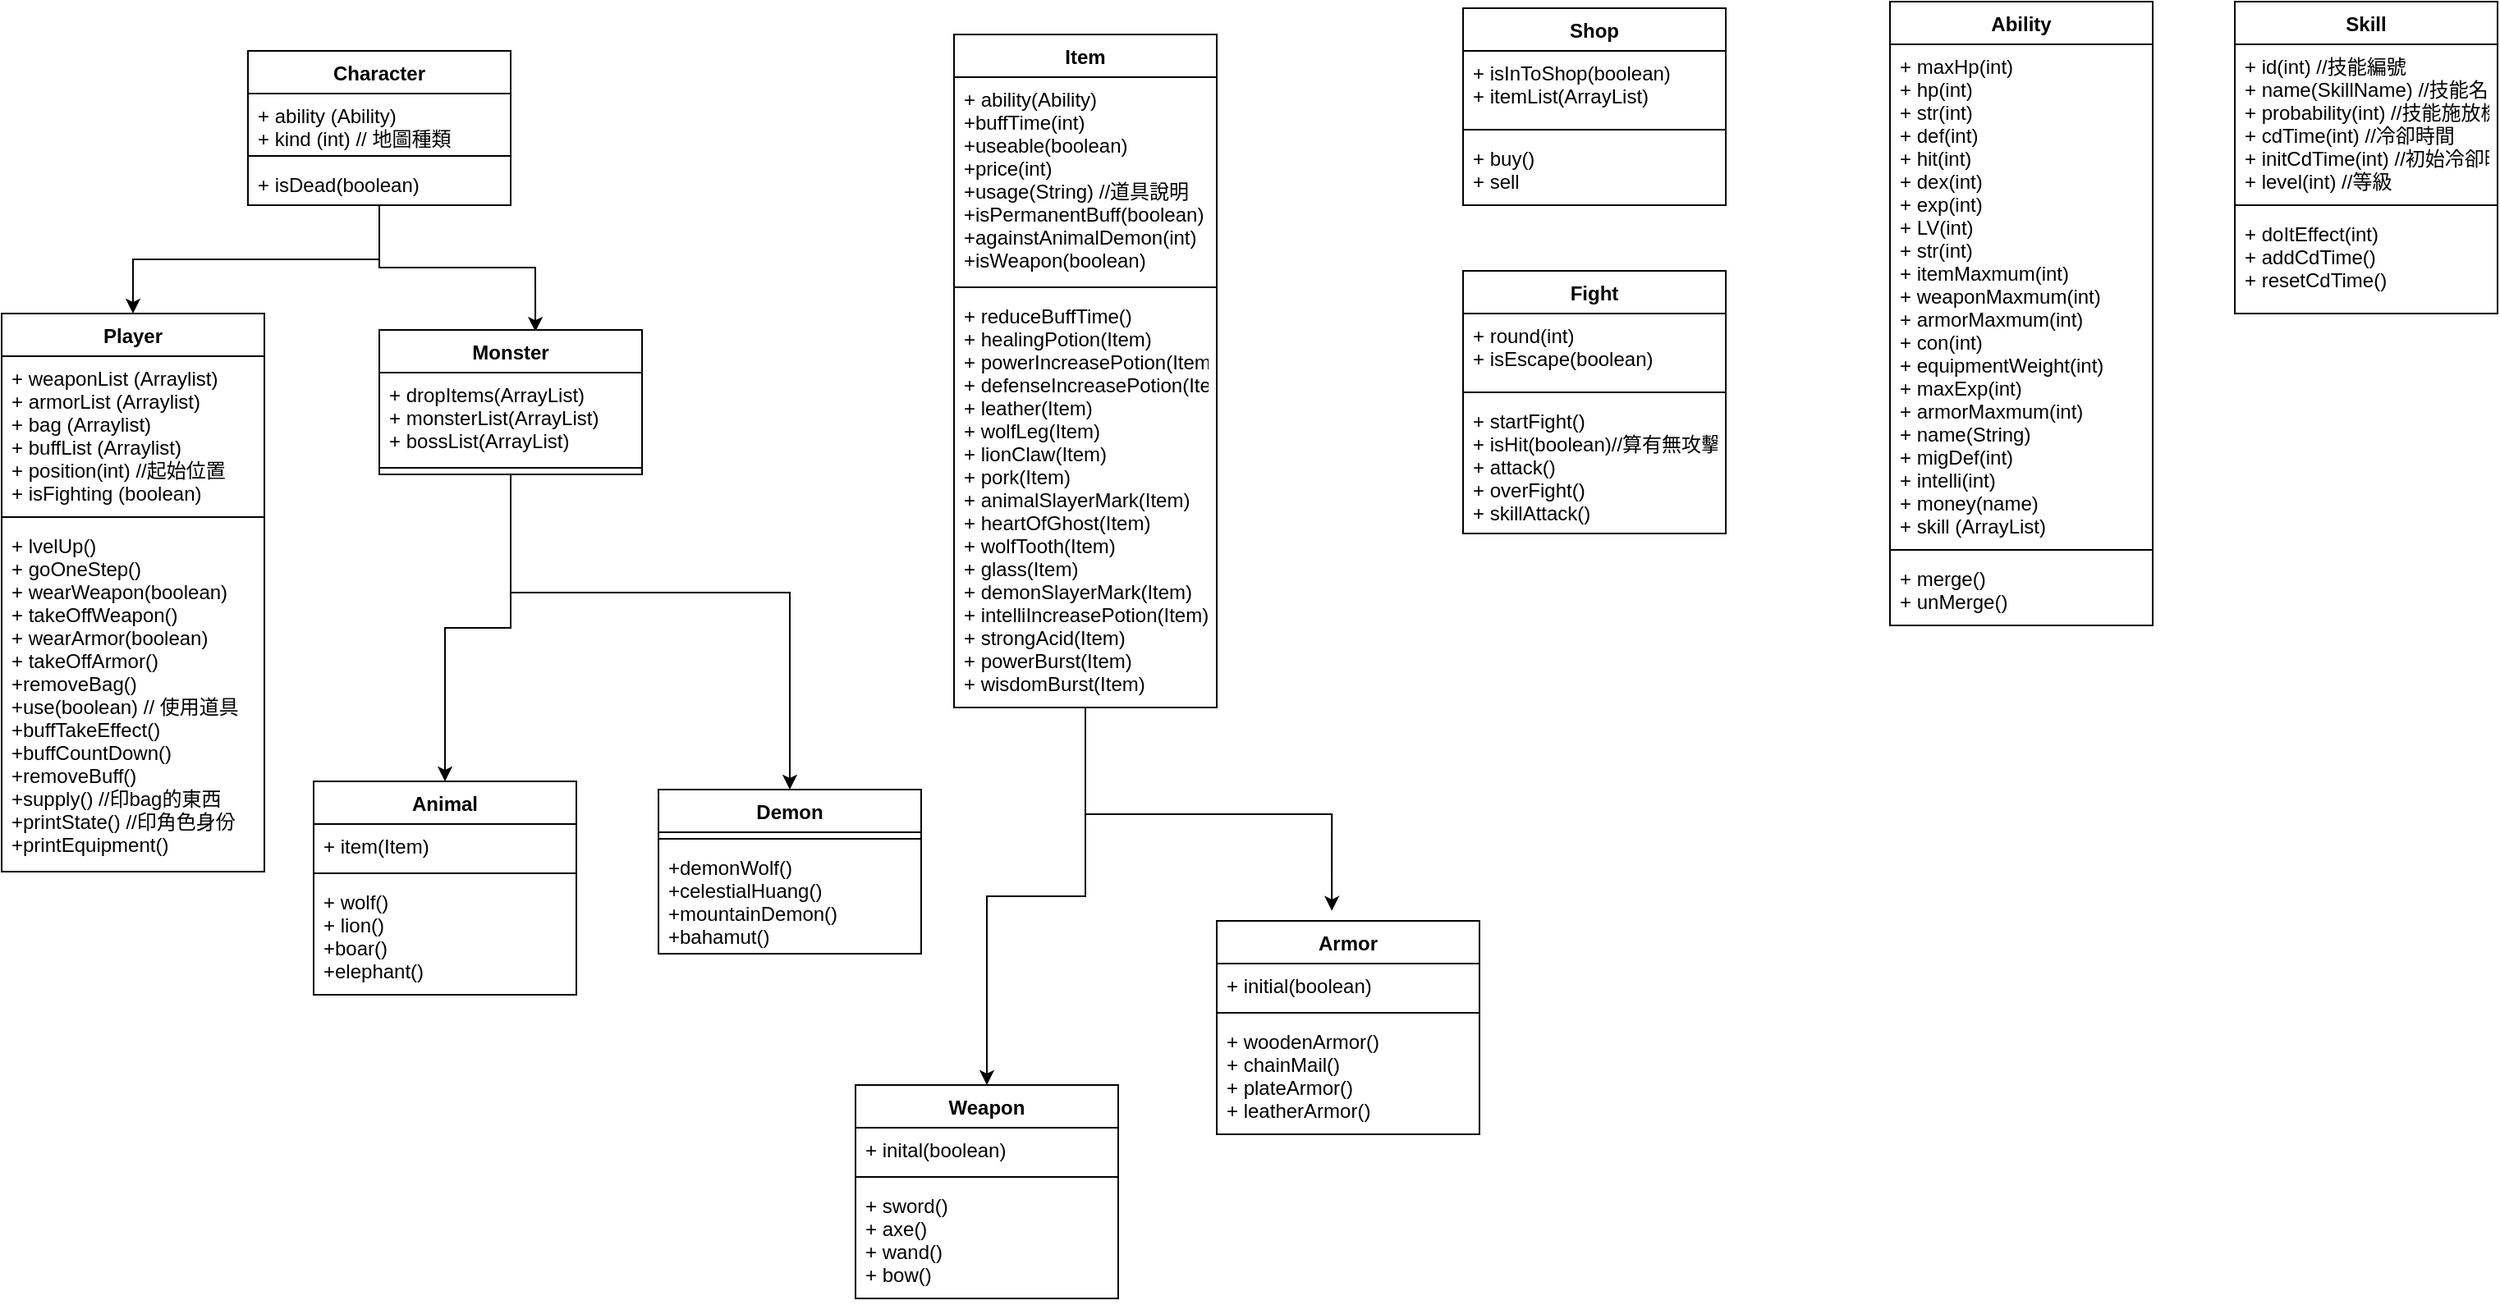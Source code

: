 <mxfile version="15.1.1" type="device"><diagram id="K9MH_63w6yhMrczdNriv" name="Page-1"><mxGraphModel dx="1577" dy="928" grid="1" gridSize="10" guides="1" tooltips="1" connect="1" arrows="1" fold="1" page="1" pageScale="1" pageWidth="827" pageHeight="1169" math="0" shadow="0"><root><mxCell id="0"/><mxCell id="1" parent="0"/><mxCell id="Nl6yeCrihRTTIUer6szX-9" value="" style="edgeStyle=orthogonalEdgeStyle;rounded=0;orthogonalLoop=1;jettySize=auto;html=1;" edge="1" parent="1" source="Nl6yeCrihRTTIUer6szX-1" target="Nl6yeCrihRTTIUer6szX-5"><mxGeometry relative="1" as="geometry"/></mxCell><mxCell id="Nl6yeCrihRTTIUer6szX-14" style="edgeStyle=orthogonalEdgeStyle;rounded=0;orthogonalLoop=1;jettySize=auto;html=1;entryX=0.594;entryY=0.012;entryDx=0;entryDy=0;entryPerimeter=0;" edge="1" parent="1" source="Nl6yeCrihRTTIUer6szX-1" target="Nl6yeCrihRTTIUer6szX-10"><mxGeometry relative="1" as="geometry"/></mxCell><mxCell id="Nl6yeCrihRTTIUer6szX-1" value="Character" style="swimlane;fontStyle=1;align=center;verticalAlign=top;childLayout=stackLayout;horizontal=1;startSize=26;horizontalStack=0;resizeParent=1;resizeParentMax=0;resizeLast=0;collapsible=1;marginBottom=0;" vertex="1" parent="1"><mxGeometry x="180" y="80" width="160" height="94" as="geometry"/></mxCell><mxCell id="Nl6yeCrihRTTIUer6szX-2" value="+ ability (Ability)&#10;+ kind (int) // 地圖種類&#10;" style="text;strokeColor=none;fillColor=none;align=left;verticalAlign=top;spacingLeft=4;spacingRight=4;overflow=hidden;rotatable=0;points=[[0,0.5],[1,0.5]];portConstraint=eastwest;" vertex="1" parent="Nl6yeCrihRTTIUer6szX-1"><mxGeometry y="26" width="160" height="34" as="geometry"/></mxCell><mxCell id="Nl6yeCrihRTTIUer6szX-3" value="" style="line;strokeWidth=1;fillColor=none;align=left;verticalAlign=middle;spacingTop=-1;spacingLeft=3;spacingRight=3;rotatable=0;labelPosition=right;points=[];portConstraint=eastwest;" vertex="1" parent="Nl6yeCrihRTTIUer6szX-1"><mxGeometry y="60" width="160" height="8" as="geometry"/></mxCell><mxCell id="Nl6yeCrihRTTIUer6szX-4" value="+ isDead(boolean)" style="text;strokeColor=none;fillColor=none;align=left;verticalAlign=top;spacingLeft=4;spacingRight=4;overflow=hidden;rotatable=0;points=[[0,0.5],[1,0.5]];portConstraint=eastwest;" vertex="1" parent="Nl6yeCrihRTTIUer6szX-1"><mxGeometry y="68" width="160" height="26" as="geometry"/></mxCell><mxCell id="Nl6yeCrihRTTIUer6szX-5" value="Player" style="swimlane;fontStyle=1;align=center;verticalAlign=top;childLayout=stackLayout;horizontal=1;startSize=26;horizontalStack=0;resizeParent=1;resizeParentMax=0;resizeLast=0;collapsible=1;marginBottom=0;" vertex="1" parent="1"><mxGeometry x="30" y="240" width="160" height="340" as="geometry"/></mxCell><mxCell id="Nl6yeCrihRTTIUer6szX-6" value="+ weaponList (Arraylist)&#10;+ armorList (Arraylist)&#10;+ bag (Arraylist)&#10;+ buffList (Arraylist)&#10;+ position(int) //起始位置&#10;+ isFighting (boolean)" style="text;strokeColor=none;fillColor=none;align=left;verticalAlign=top;spacingLeft=4;spacingRight=4;overflow=hidden;rotatable=0;points=[[0,0.5],[1,0.5]];portConstraint=eastwest;" vertex="1" parent="Nl6yeCrihRTTIUer6szX-5"><mxGeometry y="26" width="160" height="94" as="geometry"/></mxCell><mxCell id="Nl6yeCrihRTTIUer6szX-7" value="" style="line;strokeWidth=1;fillColor=none;align=left;verticalAlign=middle;spacingTop=-1;spacingLeft=3;spacingRight=3;rotatable=0;labelPosition=right;points=[];portConstraint=eastwest;" vertex="1" parent="Nl6yeCrihRTTIUer6szX-5"><mxGeometry y="120" width="160" height="8" as="geometry"/></mxCell><mxCell id="Nl6yeCrihRTTIUer6szX-8" value="+ lvelUp() &#10;+ goOneStep()&#10;+ wearWeapon(boolean)&#10;+ takeOffWeapon()&#10;+ wearArmor(boolean)&#10;+ takeOffArmor()&#10;+removeBag()&#10;+use(boolean) // 使用道具&#10;+buffTakeEffect()&#10;+buffCountDown()&#10;+removeBuff()&#10;+supply() //印bag的東西&#10;+printState() //印角色身份&#10;+printEquipment()" style="text;strokeColor=none;fillColor=none;align=left;verticalAlign=top;spacingLeft=4;spacingRight=4;overflow=hidden;rotatable=0;points=[[0,0.5],[1,0.5]];portConstraint=eastwest;" vertex="1" parent="Nl6yeCrihRTTIUer6szX-5"><mxGeometry y="128" width="160" height="212" as="geometry"/></mxCell><mxCell id="Nl6yeCrihRTTIUer6szX-19" value="" style="edgeStyle=orthogonalEdgeStyle;rounded=0;orthogonalLoop=1;jettySize=auto;html=1;" edge="1" parent="1" source="Nl6yeCrihRTTIUer6szX-10" target="Nl6yeCrihRTTIUer6szX-15"><mxGeometry relative="1" as="geometry"/></mxCell><mxCell id="Nl6yeCrihRTTIUer6szX-25" style="edgeStyle=orthogonalEdgeStyle;rounded=0;orthogonalLoop=1;jettySize=auto;html=1;entryX=0.5;entryY=0;entryDx=0;entryDy=0;" edge="1" parent="1" target="Nl6yeCrihRTTIUer6szX-21"><mxGeometry relative="1" as="geometry"><mxPoint x="340" y="340" as="sourcePoint"/><Array as="points"><mxPoint x="353" y="410"/><mxPoint x="430" y="410"/></Array></mxGeometry></mxCell><mxCell id="Nl6yeCrihRTTIUer6szX-10" value="Monster&#10;" style="swimlane;fontStyle=1;align=center;verticalAlign=top;childLayout=stackLayout;horizontal=1;startSize=26;horizontalStack=0;resizeParent=1;resizeParentMax=0;resizeLast=0;collapsible=1;marginBottom=0;" vertex="1" parent="1"><mxGeometry x="260" y="250" width="160" height="88" as="geometry"/></mxCell><mxCell id="Nl6yeCrihRTTIUer6szX-11" value="+ dropItems(ArrayList)&#10;+ monsterList(ArrayList)&#10;+ bossList(ArrayList)" style="text;strokeColor=none;fillColor=none;align=left;verticalAlign=top;spacingLeft=4;spacingRight=4;overflow=hidden;rotatable=0;points=[[0,0.5],[1,0.5]];portConstraint=eastwest;" vertex="1" parent="Nl6yeCrihRTTIUer6szX-10"><mxGeometry y="26" width="160" height="54" as="geometry"/></mxCell><mxCell id="Nl6yeCrihRTTIUer6szX-12" value="" style="line;strokeWidth=1;fillColor=none;align=left;verticalAlign=middle;spacingTop=-1;spacingLeft=3;spacingRight=3;rotatable=0;labelPosition=right;points=[];portConstraint=eastwest;" vertex="1" parent="Nl6yeCrihRTTIUer6szX-10"><mxGeometry y="80" width="160" height="8" as="geometry"/></mxCell><mxCell id="Nl6yeCrihRTTIUer6szX-15" value="Animal" style="swimlane;fontStyle=1;align=center;verticalAlign=top;childLayout=stackLayout;horizontal=1;startSize=26;horizontalStack=0;resizeParent=1;resizeParentMax=0;resizeLast=0;collapsible=1;marginBottom=0;" vertex="1" parent="1"><mxGeometry x="220" y="525" width="160" height="130" as="geometry"/></mxCell><mxCell id="Nl6yeCrihRTTIUer6szX-16" value="+ item(Item)" style="text;strokeColor=none;fillColor=none;align=left;verticalAlign=top;spacingLeft=4;spacingRight=4;overflow=hidden;rotatable=0;points=[[0,0.5],[1,0.5]];portConstraint=eastwest;" vertex="1" parent="Nl6yeCrihRTTIUer6szX-15"><mxGeometry y="26" width="160" height="26" as="geometry"/></mxCell><mxCell id="Nl6yeCrihRTTIUer6szX-17" value="" style="line;strokeWidth=1;fillColor=none;align=left;verticalAlign=middle;spacingTop=-1;spacingLeft=3;spacingRight=3;rotatable=0;labelPosition=right;points=[];portConstraint=eastwest;" vertex="1" parent="Nl6yeCrihRTTIUer6szX-15"><mxGeometry y="52" width="160" height="8" as="geometry"/></mxCell><mxCell id="Nl6yeCrihRTTIUer6szX-18" value="+ wolf()&#10;+ lion()&#10;+boar()&#10;+elephant()" style="text;strokeColor=none;fillColor=none;align=left;verticalAlign=top;spacingLeft=4;spacingRight=4;overflow=hidden;rotatable=0;points=[[0,0.5],[1,0.5]];portConstraint=eastwest;" vertex="1" parent="Nl6yeCrihRTTIUer6szX-15"><mxGeometry y="60" width="160" height="70" as="geometry"/></mxCell><mxCell id="Nl6yeCrihRTTIUer6szX-21" value="Demon&#10;" style="swimlane;fontStyle=1;align=center;verticalAlign=top;childLayout=stackLayout;horizontal=1;startSize=26;horizontalStack=0;resizeParent=1;resizeParentMax=0;resizeLast=0;collapsible=1;marginBottom=0;" vertex="1" parent="1"><mxGeometry x="430" y="530" width="160" height="100" as="geometry"/></mxCell><mxCell id="Nl6yeCrihRTTIUer6szX-23" value="" style="line;strokeWidth=1;fillColor=none;align=left;verticalAlign=middle;spacingTop=-1;spacingLeft=3;spacingRight=3;rotatable=0;labelPosition=right;points=[];portConstraint=eastwest;" vertex="1" parent="Nl6yeCrihRTTIUer6szX-21"><mxGeometry y="26" width="160" height="8" as="geometry"/></mxCell><mxCell id="Nl6yeCrihRTTIUer6szX-24" value="+demonWolf()&#10;+celestialHuang()&#10;+mountainDemon()&#10;+bahamut()" style="text;strokeColor=none;fillColor=none;align=left;verticalAlign=top;spacingLeft=4;spacingRight=4;overflow=hidden;rotatable=0;points=[[0,0.5],[1,0.5]];portConstraint=eastwest;" vertex="1" parent="Nl6yeCrihRTTIUer6szX-21"><mxGeometry y="34" width="160" height="66" as="geometry"/></mxCell><mxCell id="Nl6yeCrihRTTIUer6szX-34" value="" style="edgeStyle=orthogonalEdgeStyle;rounded=0;orthogonalLoop=1;jettySize=auto;html=1;" edge="1" parent="1" source="Nl6yeCrihRTTIUer6szX-26" target="Nl6yeCrihRTTIUer6szX-30"><mxGeometry relative="1" as="geometry"/></mxCell><mxCell id="Nl6yeCrihRTTIUer6szX-39" style="edgeStyle=orthogonalEdgeStyle;rounded=0;orthogonalLoop=1;jettySize=auto;html=1;entryX=0.438;entryY=-0.047;entryDx=0;entryDy=0;entryPerimeter=0;" edge="1" parent="1" source="Nl6yeCrihRTTIUer6szX-26" target="Nl6yeCrihRTTIUer6szX-35"><mxGeometry relative="1" as="geometry"/></mxCell><mxCell id="Nl6yeCrihRTTIUer6szX-26" value="Item" style="swimlane;fontStyle=1;align=center;verticalAlign=top;childLayout=stackLayout;horizontal=1;startSize=26;horizontalStack=0;resizeParent=1;resizeParentMax=0;resizeLast=0;collapsible=1;marginBottom=0;" vertex="1" parent="1"><mxGeometry x="610" y="70" width="160" height="410" as="geometry"/></mxCell><mxCell id="Nl6yeCrihRTTIUer6szX-27" value="+ ability(Ability)&#10;+buffTime(int)&#10;+useable(boolean)&#10;+price(int)&#10;+usage(String) //道具說明&#10;+isPermanentBuff(boolean)&#10;+againstAnimalDemon(int)&#10;+isWeapon(boolean)" style="text;strokeColor=none;fillColor=none;align=left;verticalAlign=top;spacingLeft=4;spacingRight=4;overflow=hidden;rotatable=0;points=[[0,0.5],[1,0.5]];portConstraint=eastwest;" vertex="1" parent="Nl6yeCrihRTTIUer6szX-26"><mxGeometry y="26" width="160" height="124" as="geometry"/></mxCell><mxCell id="Nl6yeCrihRTTIUer6szX-28" value="" style="line;strokeWidth=1;fillColor=none;align=left;verticalAlign=middle;spacingTop=-1;spacingLeft=3;spacingRight=3;rotatable=0;labelPosition=right;points=[];portConstraint=eastwest;" vertex="1" parent="Nl6yeCrihRTTIUer6szX-26"><mxGeometry y="150" width="160" height="8" as="geometry"/></mxCell><mxCell id="Nl6yeCrihRTTIUer6szX-29" value="+ reduceBuffTime()&#10;+ healingPotion(Item)&#10;+ powerIncreasePotion(Item)&#10;+ defenseIncreasePotion(Item)&#10;+ leather(Item)&#10;+ wolfLeg(Item)&#10;+ lionClaw(Item)&#10;+ pork(Item)&#10;+ animalSlayerMark(Item)&#10;+ heartOfGhost(Item)&#10;+ wolfTooth(Item)&#10;+ glass(Item)&#10;+ demonSlayerMark(Item)&#10;+ intelliIncreasePotion(Item)&#10;+ strongAcid(Item)&#10;+ powerBurst(Item)&#10;+ wisdomBurst(Item)" style="text;strokeColor=none;fillColor=none;align=left;verticalAlign=top;spacingLeft=4;spacingRight=4;overflow=hidden;rotatable=0;points=[[0,0.5],[1,0.5]];portConstraint=eastwest;" vertex="1" parent="Nl6yeCrihRTTIUer6szX-26"><mxGeometry y="158" width="160" height="252" as="geometry"/></mxCell><mxCell id="Nl6yeCrihRTTIUer6szX-30" value="Weapon" style="swimlane;fontStyle=1;align=center;verticalAlign=top;childLayout=stackLayout;horizontal=1;startSize=26;horizontalStack=0;resizeParent=1;resizeParentMax=0;resizeLast=0;collapsible=1;marginBottom=0;" vertex="1" parent="1"><mxGeometry x="550" y="710" width="160" height="130" as="geometry"/></mxCell><mxCell id="Nl6yeCrihRTTIUer6szX-31" value="+ inital(boolean)" style="text;strokeColor=none;fillColor=none;align=left;verticalAlign=top;spacingLeft=4;spacingRight=4;overflow=hidden;rotatable=0;points=[[0,0.5],[1,0.5]];portConstraint=eastwest;" vertex="1" parent="Nl6yeCrihRTTIUer6szX-30"><mxGeometry y="26" width="160" height="26" as="geometry"/></mxCell><mxCell id="Nl6yeCrihRTTIUer6szX-32" value="" style="line;strokeWidth=1;fillColor=none;align=left;verticalAlign=middle;spacingTop=-1;spacingLeft=3;spacingRight=3;rotatable=0;labelPosition=right;points=[];portConstraint=eastwest;" vertex="1" parent="Nl6yeCrihRTTIUer6szX-30"><mxGeometry y="52" width="160" height="8" as="geometry"/></mxCell><mxCell id="Nl6yeCrihRTTIUer6szX-33" value="+ sword()&#10;+ axe()&#10;+ wand()&#10;+ bow()" style="text;strokeColor=none;fillColor=none;align=left;verticalAlign=top;spacingLeft=4;spacingRight=4;overflow=hidden;rotatable=0;points=[[0,0.5],[1,0.5]];portConstraint=eastwest;" vertex="1" parent="Nl6yeCrihRTTIUer6szX-30"><mxGeometry y="60" width="160" height="70" as="geometry"/></mxCell><mxCell id="Nl6yeCrihRTTIUer6szX-35" value="Armor" style="swimlane;fontStyle=1;align=center;verticalAlign=top;childLayout=stackLayout;horizontal=1;startSize=26;horizontalStack=0;resizeParent=1;resizeParentMax=0;resizeLast=0;collapsible=1;marginBottom=0;" vertex="1" parent="1"><mxGeometry x="770" y="610" width="160" height="130" as="geometry"/></mxCell><mxCell id="Nl6yeCrihRTTIUer6szX-36" value="+ initial(boolean)" style="text;strokeColor=none;fillColor=none;align=left;verticalAlign=top;spacingLeft=4;spacingRight=4;overflow=hidden;rotatable=0;points=[[0,0.5],[1,0.5]];portConstraint=eastwest;" vertex="1" parent="Nl6yeCrihRTTIUer6szX-35"><mxGeometry y="26" width="160" height="26" as="geometry"/></mxCell><mxCell id="Nl6yeCrihRTTIUer6szX-37" value="" style="line;strokeWidth=1;fillColor=none;align=left;verticalAlign=middle;spacingTop=-1;spacingLeft=3;spacingRight=3;rotatable=0;labelPosition=right;points=[];portConstraint=eastwest;" vertex="1" parent="Nl6yeCrihRTTIUer6szX-35"><mxGeometry y="52" width="160" height="8" as="geometry"/></mxCell><mxCell id="Nl6yeCrihRTTIUer6szX-38" value="+ woodenArmor()&#10;+ chainMail()&#10;+ plateArmor()&#10;+ leatherArmor()" style="text;strokeColor=none;fillColor=none;align=left;verticalAlign=top;spacingLeft=4;spacingRight=4;overflow=hidden;rotatable=0;points=[[0,0.5],[1,0.5]];portConstraint=eastwest;" vertex="1" parent="Nl6yeCrihRTTIUer6szX-35"><mxGeometry y="60" width="160" height="70" as="geometry"/></mxCell><mxCell id="LMKtDziz5--6w6IvF7WE-1" value="Shop" style="swimlane;fontStyle=1;align=center;verticalAlign=top;childLayout=stackLayout;horizontal=1;startSize=26;horizontalStack=0;resizeParent=1;resizeParentMax=0;resizeLast=0;collapsible=1;marginBottom=0;" vertex="1" parent="1"><mxGeometry x="920" y="54" width="160" height="120" as="geometry"/></mxCell><mxCell id="LMKtDziz5--6w6IvF7WE-2" value="+ isInToShop(boolean)&#10;+ itemList(ArrayList)" style="text;strokeColor=none;fillColor=none;align=left;verticalAlign=top;spacingLeft=4;spacingRight=4;overflow=hidden;rotatable=0;points=[[0,0.5],[1,0.5]];portConstraint=eastwest;" vertex="1" parent="LMKtDziz5--6w6IvF7WE-1"><mxGeometry y="26" width="160" height="44" as="geometry"/></mxCell><mxCell id="LMKtDziz5--6w6IvF7WE-3" value="" style="line;strokeWidth=1;fillColor=none;align=left;verticalAlign=middle;spacingTop=-1;spacingLeft=3;spacingRight=3;rotatable=0;labelPosition=right;points=[];portConstraint=eastwest;" vertex="1" parent="LMKtDziz5--6w6IvF7WE-1"><mxGeometry y="70" width="160" height="8" as="geometry"/></mxCell><mxCell id="LMKtDziz5--6w6IvF7WE-4" value="+ buy()&#10;+ sell" style="text;strokeColor=none;fillColor=none;align=left;verticalAlign=top;spacingLeft=4;spacingRight=4;overflow=hidden;rotatable=0;points=[[0,0.5],[1,0.5]];portConstraint=eastwest;" vertex="1" parent="LMKtDziz5--6w6IvF7WE-1"><mxGeometry y="78" width="160" height="42" as="geometry"/></mxCell><mxCell id="Gqn-ZeAGBu23iZi6dDtj-1" value="Ability" style="swimlane;fontStyle=1;align=center;verticalAlign=top;childLayout=stackLayout;horizontal=1;startSize=26;horizontalStack=0;resizeParent=1;resizeParentMax=0;resizeLast=0;collapsible=1;marginBottom=0;" vertex="1" parent="1"><mxGeometry x="1180" y="50" width="160" height="380" as="geometry"/></mxCell><mxCell id="Gqn-ZeAGBu23iZi6dDtj-2" value="+ maxHp(int)&#10;+ hp(int)&#10;+ str(int)&#10;+ def(int)&#10;+ hit(int)&#10;+ dex(int)&#10;+ exp(int)&#10;+ LV(int)&#10;+ str(int)&#10;+ itemMaxmum(int)&#10;+ weaponMaxmum(int)&#10;+ armorMaxmum(int)&#10;+ con(int)&#10;+ equipmentWeight(int)&#10;+ maxExp(int)&#10;+ armorMaxmum(int)&#10;+ name(String)&#10;+ migDef(int)&#10;+ intelli(int)&#10;+ money(name)&#10;+ skill (ArrayList) " style="text;strokeColor=none;fillColor=none;align=left;verticalAlign=top;spacingLeft=4;spacingRight=4;overflow=hidden;rotatable=0;points=[[0,0.5],[1,0.5]];portConstraint=eastwest;" vertex="1" parent="Gqn-ZeAGBu23iZi6dDtj-1"><mxGeometry y="26" width="160" height="304" as="geometry"/></mxCell><mxCell id="Gqn-ZeAGBu23iZi6dDtj-3" value="" style="line;strokeWidth=1;fillColor=none;align=left;verticalAlign=middle;spacingTop=-1;spacingLeft=3;spacingRight=3;rotatable=0;labelPosition=right;points=[];portConstraint=eastwest;" vertex="1" parent="Gqn-ZeAGBu23iZi6dDtj-1"><mxGeometry y="330" width="160" height="8" as="geometry"/></mxCell><mxCell id="Gqn-ZeAGBu23iZi6dDtj-4" value="+ merge()&#10;+ unMerge()" style="text;strokeColor=none;fillColor=none;align=left;verticalAlign=top;spacingLeft=4;spacingRight=4;overflow=hidden;rotatable=0;points=[[0,0.5],[1,0.5]];portConstraint=eastwest;" vertex="1" parent="Gqn-ZeAGBu23iZi6dDtj-1"><mxGeometry y="338" width="160" height="42" as="geometry"/></mxCell><mxCell id="Gqn-ZeAGBu23iZi6dDtj-5" value="Fight" style="swimlane;fontStyle=1;align=center;verticalAlign=top;childLayout=stackLayout;horizontal=1;startSize=26;horizontalStack=0;resizeParent=1;resizeParentMax=0;resizeLast=0;collapsible=1;marginBottom=0;" vertex="1" parent="1"><mxGeometry x="920" y="214" width="160" height="160" as="geometry"/></mxCell><mxCell id="Gqn-ZeAGBu23iZi6dDtj-6" value="+ round(int)&#10;+ isEscape(boolean)" style="text;strokeColor=none;fillColor=none;align=left;verticalAlign=top;spacingLeft=4;spacingRight=4;overflow=hidden;rotatable=0;points=[[0,0.5],[1,0.5]];portConstraint=eastwest;" vertex="1" parent="Gqn-ZeAGBu23iZi6dDtj-5"><mxGeometry y="26" width="160" height="44" as="geometry"/></mxCell><mxCell id="Gqn-ZeAGBu23iZi6dDtj-7" value="" style="line;strokeWidth=1;fillColor=none;align=left;verticalAlign=middle;spacingTop=-1;spacingLeft=3;spacingRight=3;rotatable=0;labelPosition=right;points=[];portConstraint=eastwest;" vertex="1" parent="Gqn-ZeAGBu23iZi6dDtj-5"><mxGeometry y="70" width="160" height="8" as="geometry"/></mxCell><mxCell id="Gqn-ZeAGBu23iZi6dDtj-8" value="+ startFight()&#10;+ isHit(boolean)//算有無攻擊成功&#10;+ attack()&#10;+ overFight()&#10;+ skillAttack()" style="text;strokeColor=none;fillColor=none;align=left;verticalAlign=top;spacingLeft=4;spacingRight=4;overflow=hidden;rotatable=0;points=[[0,0.5],[1,0.5]];portConstraint=eastwest;" vertex="1" parent="Gqn-ZeAGBu23iZi6dDtj-5"><mxGeometry y="78" width="160" height="82" as="geometry"/></mxCell><mxCell id="Gqn-ZeAGBu23iZi6dDtj-9" value="Skill" style="swimlane;fontStyle=1;align=center;verticalAlign=top;childLayout=stackLayout;horizontal=1;startSize=26;horizontalStack=0;resizeParent=1;resizeParentMax=0;resizeLast=0;collapsible=1;marginBottom=0;" vertex="1" parent="1"><mxGeometry x="1390" y="50" width="160" height="190" as="geometry"/></mxCell><mxCell id="Gqn-ZeAGBu23iZi6dDtj-10" value="+ id(int) //技能編號&#10;+ name(SkillName) //技能名字&#10;+ probability(int) //技能施放機率&#10;+ cdTime(int) //冷卻時間&#10;+ initCdTime(int) //初始冷卻時間&#10;+ level(int) //等級" style="text;strokeColor=none;fillColor=none;align=left;verticalAlign=top;spacingLeft=4;spacingRight=4;overflow=hidden;rotatable=0;points=[[0,0.5],[1,0.5]];portConstraint=eastwest;" vertex="1" parent="Gqn-ZeAGBu23iZi6dDtj-9"><mxGeometry y="26" width="160" height="94" as="geometry"/></mxCell><mxCell id="Gqn-ZeAGBu23iZi6dDtj-11" value="" style="line;strokeWidth=1;fillColor=none;align=left;verticalAlign=middle;spacingTop=-1;spacingLeft=3;spacingRight=3;rotatable=0;labelPosition=right;points=[];portConstraint=eastwest;" vertex="1" parent="Gqn-ZeAGBu23iZi6dDtj-9"><mxGeometry y="120" width="160" height="8" as="geometry"/></mxCell><mxCell id="Gqn-ZeAGBu23iZi6dDtj-12" value="+ doItEffect(int)&#10;+ addCdTime()&#10;+ resetCdTime()" style="text;strokeColor=none;fillColor=none;align=left;verticalAlign=top;spacingLeft=4;spacingRight=4;overflow=hidden;rotatable=0;points=[[0,0.5],[1,0.5]];portConstraint=eastwest;" vertex="1" parent="Gqn-ZeAGBu23iZi6dDtj-9"><mxGeometry y="128" width="160" height="62" as="geometry"/></mxCell></root></mxGraphModel></diagram></mxfile>